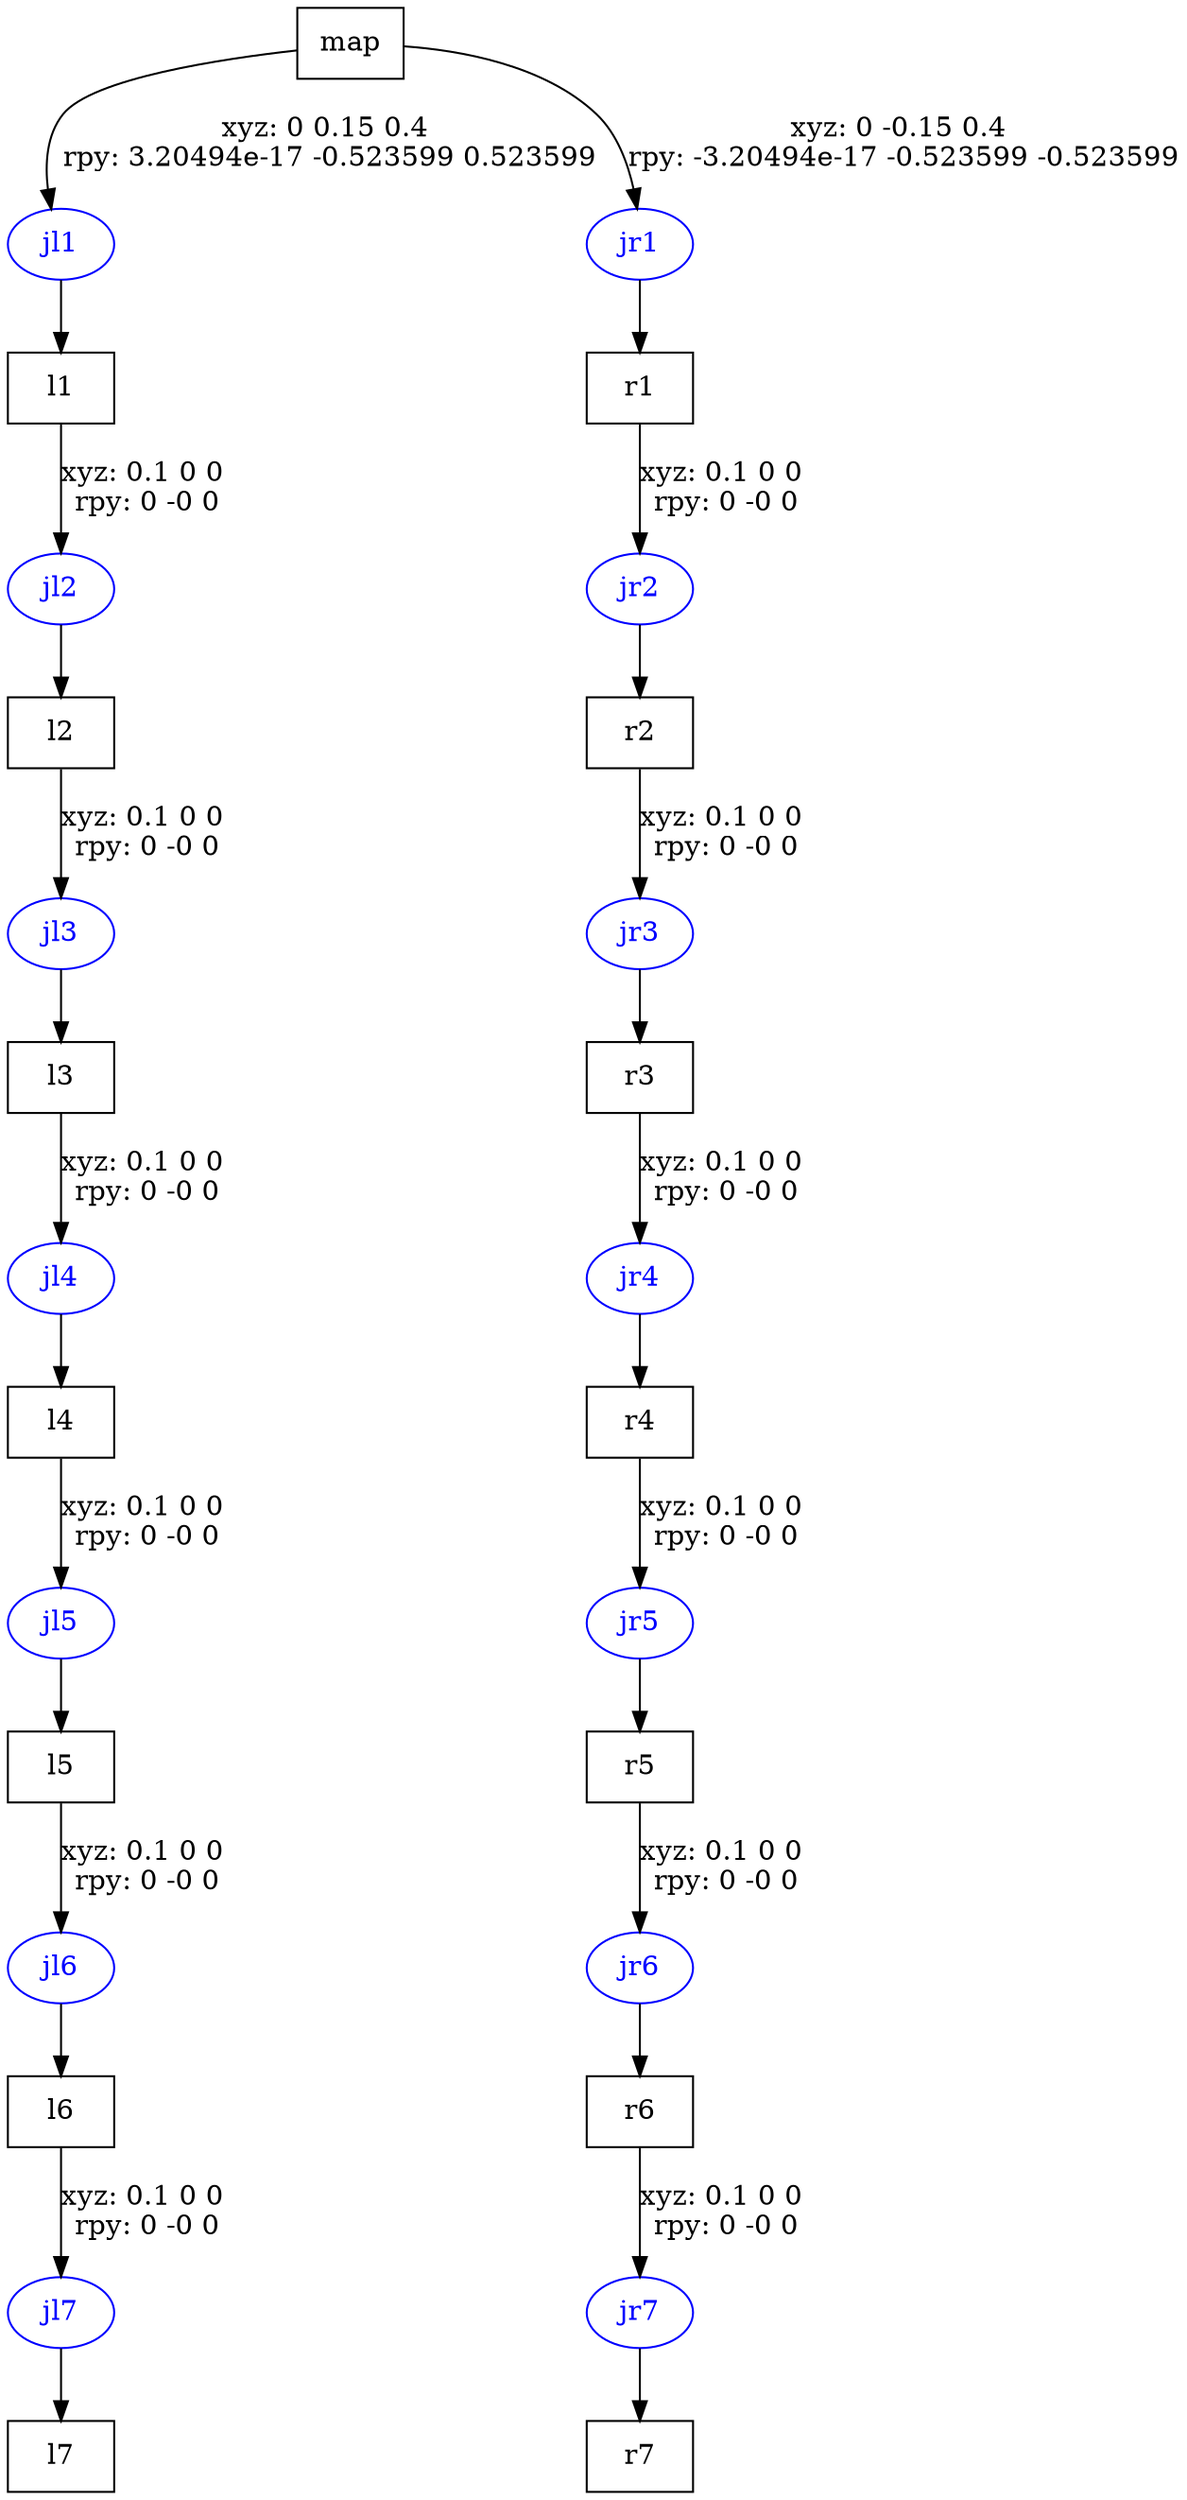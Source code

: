 digraph G {
node [shape=box];
"map" [label="map"];
"l1" [label="l1"];
"l2" [label="l2"];
"l3" [label="l3"];
"l4" [label="l4"];
"l5" [label="l5"];
"l6" [label="l6"];
"l7" [label="l7"];
"r1" [label="r1"];
"r2" [label="r2"];
"r3" [label="r3"];
"r4" [label="r4"];
"r5" [label="r5"];
"r6" [label="r6"];
"r7" [label="r7"];
node [shape=ellipse, color=blue, fontcolor=blue];
"map" -> "jl1" [label="xyz: 0 0.15 0.4 \nrpy: 3.20494e-17 -0.523599 0.523599"]
"jl1" -> "l1"
"l1" -> "jl2" [label="xyz: 0.1 0 0 \nrpy: 0 -0 0"]
"jl2" -> "l2"
"l2" -> "jl3" [label="xyz: 0.1 0 0 \nrpy: 0 -0 0"]
"jl3" -> "l3"
"l3" -> "jl4" [label="xyz: 0.1 0 0 \nrpy: 0 -0 0"]
"jl4" -> "l4"
"l4" -> "jl5" [label="xyz: 0.1 0 0 \nrpy: 0 -0 0"]
"jl5" -> "l5"
"l5" -> "jl6" [label="xyz: 0.1 0 0 \nrpy: 0 -0 0"]
"jl6" -> "l6"
"l6" -> "jl7" [label="xyz: 0.1 0 0 \nrpy: 0 -0 0"]
"jl7" -> "l7"
"map" -> "jr1" [label="xyz: 0 -0.15 0.4 \nrpy: -3.20494e-17 -0.523599 -0.523599"]
"jr1" -> "r1"
"r1" -> "jr2" [label="xyz: 0.1 0 0 \nrpy: 0 -0 0"]
"jr2" -> "r2"
"r2" -> "jr3" [label="xyz: 0.1 0 0 \nrpy: 0 -0 0"]
"jr3" -> "r3"
"r3" -> "jr4" [label="xyz: 0.1 0 0 \nrpy: 0 -0 0"]
"jr4" -> "r4"
"r4" -> "jr5" [label="xyz: 0.1 0 0 \nrpy: 0 -0 0"]
"jr5" -> "r5"
"r5" -> "jr6" [label="xyz: 0.1 0 0 \nrpy: 0 -0 0"]
"jr6" -> "r6"
"r6" -> "jr7" [label="xyz: 0.1 0 0 \nrpy: 0 -0 0"]
"jr7" -> "r7"
}
